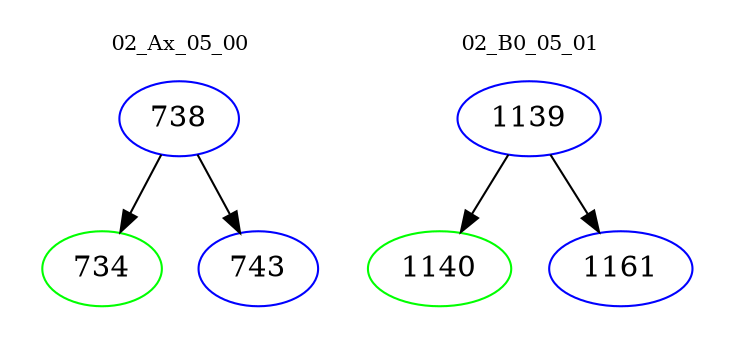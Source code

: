 digraph{
subgraph cluster_0 {
color = white
label = "02_Ax_05_00";
fontsize=10;
T0_738 [label="738", color="blue"]
T0_738 -> T0_734 [color="black"]
T0_734 [label="734", color="green"]
T0_738 -> T0_743 [color="black"]
T0_743 [label="743", color="blue"]
}
subgraph cluster_1 {
color = white
label = "02_B0_05_01";
fontsize=10;
T1_1139 [label="1139", color="blue"]
T1_1139 -> T1_1140 [color="black"]
T1_1140 [label="1140", color="green"]
T1_1139 -> T1_1161 [color="black"]
T1_1161 [label="1161", color="blue"]
}
}
